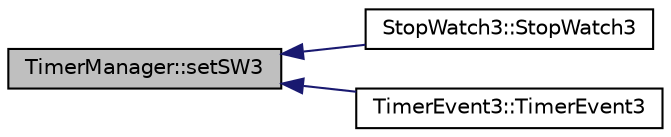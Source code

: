 digraph G
{
  edge [fontname="Helvetica",fontsize="10",labelfontname="Helvetica",labelfontsize="10"];
  node [fontname="Helvetica",fontsize="10",shape=record];
  rankdir=LR;
  Node1 [label="TimerManager::setSW3",height=0.2,width=0.4,color="black", fillcolor="grey75", style="filled" fontcolor="black"];
  Node1 -> Node2 [dir=back,color="midnightblue",fontsize="10",style="solid",fontname="Helvetica"];
  Node2 [label="StopWatch3::StopWatch3",height=0.2,width=0.4,color="black", fillcolor="white", style="filled",URL="$class_stop_watch3.html#a54551daace0becd03230b2591765a562"];
  Node1 -> Node3 [dir=back,color="midnightblue",fontsize="10",style="solid",fontname="Helvetica"];
  Node3 [label="TimerEvent3::TimerEvent3",height=0.2,width=0.4,color="black", fillcolor="white", style="filled",URL="$class_timer_event3.html#a06e50aaab92e499cb161833ef2f131d5"];
}
